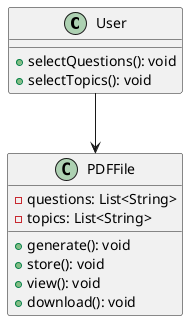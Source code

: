 @startuml
class User {
    + selectQuestions(): void
    + selectTopics(): void
}

class PDFFile {
    - questions: List<String>
    - topics: List<String>
    + generate(): void
    + store(): void
    + view(): void
    + download(): void
}

User --> PDFFile
@enduml